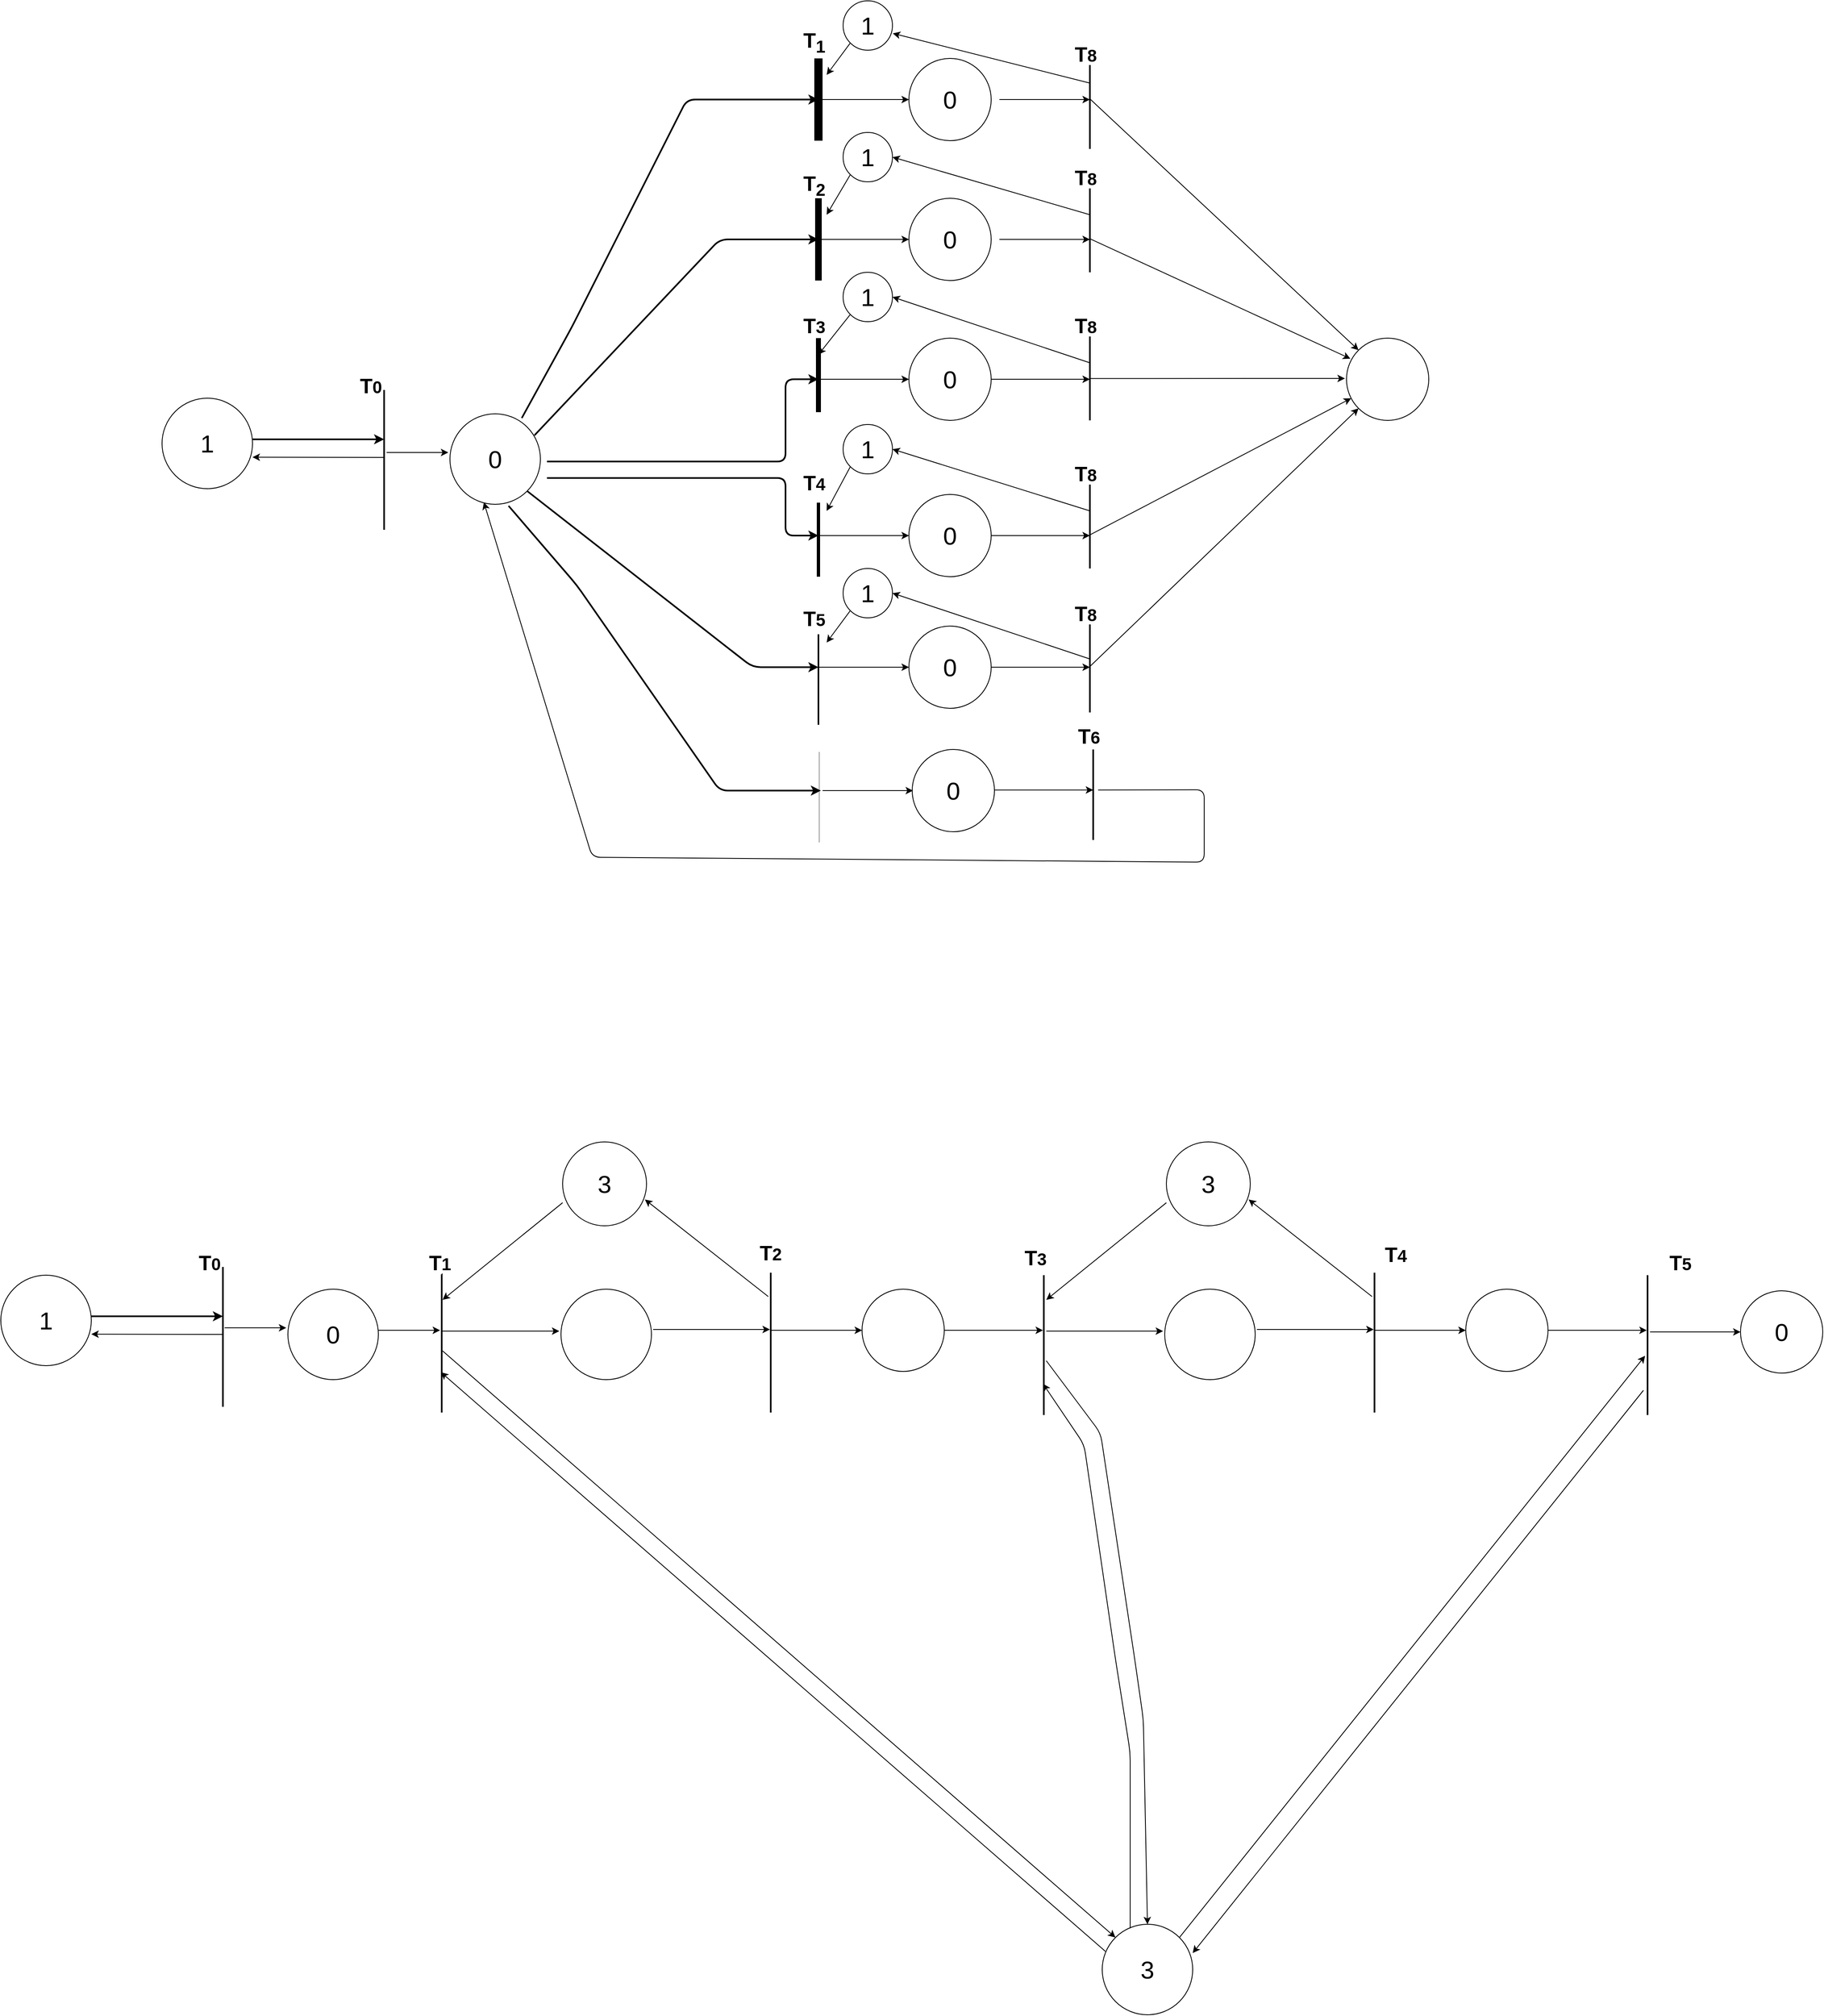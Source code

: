 <mxfile version="13.8.0" type="device"><diagram id="eCnxkZJi9JTnGcjmrFjl" name="Page-1"><mxGraphModel dx="3955" dy="2410" grid="0" gridSize="10" guides="1" tooltips="1" connect="1" arrows="1" fold="1" page="0" pageScale="1" pageWidth="827" pageHeight="1169" math="0" shadow="0"><root><mxCell id="0"/><mxCell id="1" parent="0"/><mxCell id="l6VQVS657_yn99yoo4JP-3" value="&lt;font style=&quot;font-size: 30px&quot;&gt;0&lt;/font&gt;" style="ellipse;whiteSpace=wrap;html=1;" vertex="1" parent="1"><mxGeometry x="152" y="182" width="110" height="110" as="geometry"/></mxCell><mxCell id="l6VQVS657_yn99yoo4JP-4" value="" style="endArrow=classic;html=1;strokeWidth=2;exitX=0.794;exitY=0.047;exitDx=0;exitDy=0;exitPerimeter=0;" edge="1" parent="1" source="l6VQVS657_yn99yoo4JP-3"><mxGeometry width="50" height="50" relative="1" as="geometry"><mxPoint x="270" y="180" as="sourcePoint"/><mxPoint x="600" y="-200" as="targetPoint"/><Array as="points"><mxPoint x="300" y="77"/><mxPoint x="440" y="-200"/></Array></mxGeometry></mxCell><mxCell id="l6VQVS657_yn99yoo4JP-5" value="" style="endArrow=none;html=1;strokeWidth=10;" edge="1" parent="1"><mxGeometry width="50" height="50" relative="1" as="geometry"><mxPoint x="600" y="-150" as="sourcePoint"/><mxPoint x="600" y="-250" as="targetPoint"/></mxGeometry></mxCell><mxCell id="l6VQVS657_yn99yoo4JP-6" value="" style="endArrow=none;html=1;strokeWidth=8;" edge="1" parent="1"><mxGeometry width="50" height="50" relative="1" as="geometry"><mxPoint x="600" y="20" as="sourcePoint"/><mxPoint x="600" y="-80" as="targetPoint"/></mxGeometry></mxCell><mxCell id="l6VQVS657_yn99yoo4JP-8" value="" style="endArrow=classic;html=1;strokeWidth=2;exitX=0.934;exitY=0.238;exitDx=0;exitDy=0;exitPerimeter=0;" edge="1" parent="1" source="l6VQVS657_yn99yoo4JP-3"><mxGeometry width="50" height="50" relative="1" as="geometry"><mxPoint x="270" y="210" as="sourcePoint"/><mxPoint x="600" y="-30" as="targetPoint"/><Array as="points"><mxPoint x="480" y="-30"/></Array></mxGeometry></mxCell><mxCell id="l6VQVS657_yn99yoo4JP-9" value="" style="endArrow=classic;html=1;strokeWidth=2;" edge="1" parent="1"><mxGeometry width="50" height="50" relative="1" as="geometry"><mxPoint x="270" y="240" as="sourcePoint"/><mxPoint x="600" y="140" as="targetPoint"/><Array as="points"><mxPoint x="440" y="240"/><mxPoint x="560" y="240"/><mxPoint x="560" y="140"/></Array></mxGeometry></mxCell><mxCell id="l6VQVS657_yn99yoo4JP-11" value="" style="endArrow=none;html=1;strokeWidth=6;" edge="1" parent="1"><mxGeometry width="50" height="50" relative="1" as="geometry"><mxPoint x="600" y="180" as="sourcePoint"/><mxPoint x="600" y="90" as="targetPoint"/></mxGeometry></mxCell><mxCell id="l6VQVS657_yn99yoo4JP-12" value="" style="endArrow=classic;html=1;strokeWidth=2;" edge="1" parent="1"><mxGeometry width="50" height="50" relative="1" as="geometry"><mxPoint x="270" y="260" as="sourcePoint"/><mxPoint x="600" y="330" as="targetPoint"/><Array as="points"><mxPoint x="440" y="260"/><mxPoint x="560" y="260"/><mxPoint x="560" y="330"/></Array></mxGeometry></mxCell><mxCell id="l6VQVS657_yn99yoo4JP-13" value="" style="endArrow=none;html=1;strokeWidth=4;" edge="1" parent="1"><mxGeometry width="50" height="50" relative="1" as="geometry"><mxPoint x="600" y="380" as="sourcePoint"/><mxPoint x="600" y="290" as="targetPoint"/></mxGeometry></mxCell><mxCell id="l6VQVS657_yn99yoo4JP-14" value="" style="endArrow=none;html=1;strokeWidth=2;" edge="1" parent="1"><mxGeometry width="50" height="50" relative="1" as="geometry"><mxPoint x="600" y="560" as="sourcePoint"/><mxPoint x="600" y="450" as="targetPoint"/></mxGeometry></mxCell><mxCell id="l6VQVS657_yn99yoo4JP-15" value="" style="endArrow=classic;html=1;strokeWidth=2;exitX=1;exitY=1;exitDx=0;exitDy=0;" edge="1" parent="1" source="l6VQVS657_yn99yoo4JP-3"><mxGeometry width="50" height="50" relative="1" as="geometry"><mxPoint x="270" y="280" as="sourcePoint"/><mxPoint x="600" y="490" as="targetPoint"/><Array as="points"><mxPoint x="520" y="490"/></Array></mxGeometry></mxCell><mxCell id="l6VQVS657_yn99yoo4JP-17" value="" style="endArrow=classic;html=1;strokeWidth=2;exitX=0.648;exitY=1.017;exitDx=0;exitDy=0;exitPerimeter=0;" edge="1" parent="1" source="l6VQVS657_yn99yoo4JP-3"><mxGeometry width="50" height="50" relative="1" as="geometry"><mxPoint x="270" y="310" as="sourcePoint"/><mxPoint x="603" y="640" as="targetPoint"/><Array as="points"><mxPoint x="306" y="390"/><mxPoint x="480" y="640"/></Array></mxGeometry></mxCell><mxCell id="l6VQVS657_yn99yoo4JP-18" value="" style="endArrow=none;html=1;strokeWidth=1;opacity=40;" edge="1" parent="1"><mxGeometry width="50" height="50" relative="1" as="geometry"><mxPoint x="601" y="703" as="sourcePoint"/><mxPoint x="601" y="593" as="targetPoint"/></mxGeometry></mxCell><mxCell id="l6VQVS657_yn99yoo4JP-19" value="" style="endArrow=classic;html=1;strokeWidth=1;" edge="1" parent="1"><mxGeometry width="50" height="50" relative="1" as="geometry"><mxPoint x="600" y="-200" as="sourcePoint"/><mxPoint x="710" y="-200" as="targetPoint"/></mxGeometry></mxCell><mxCell id="l6VQVS657_yn99yoo4JP-20" value="&lt;font style=&quot;font-size: 30px&quot;&gt;0&lt;/font&gt;" style="ellipse;whiteSpace=wrap;html=1;" vertex="1" parent="1"><mxGeometry x="710" y="-250" width="100" height="100" as="geometry"/></mxCell><mxCell id="l6VQVS657_yn99yoo4JP-21" value="" style="endArrow=classic;html=1;strokeWidth=1;" edge="1" parent="1"><mxGeometry width="50" height="50" relative="1" as="geometry"><mxPoint x="820" y="-200" as="sourcePoint"/><mxPoint x="930" y="-200" as="targetPoint"/></mxGeometry></mxCell><mxCell id="l6VQVS657_yn99yoo4JP-22" value="" style="endArrow=none;html=1;strokeWidth=2;" edge="1" parent="1"><mxGeometry width="50" height="50" relative="1" as="geometry"><mxPoint x="930" y="-140" as="sourcePoint"/><mxPoint x="930" y="-250" as="targetPoint"/></mxGeometry></mxCell><mxCell id="l6VQVS657_yn99yoo4JP-24" value="" style="endArrow=classic;html=1;strokeWidth=1;entryX=1.007;entryY=0.66;entryDx=0;entryDy=0;entryPerimeter=0;" edge="1" parent="1" target="l6VQVS657_yn99yoo4JP-25"><mxGeometry width="50" height="50" relative="1" as="geometry"><mxPoint x="930" y="-220" as="sourcePoint"/><mxPoint x="1120" y="-50" as="targetPoint"/></mxGeometry></mxCell><mxCell id="l6VQVS657_yn99yoo4JP-25" value="&lt;font style=&quot;font-size: 30px&quot;&gt;1&lt;/font&gt;" style="ellipse;whiteSpace=wrap;html=1;" vertex="1" parent="1"><mxGeometry x="630" y="-320" width="60" height="60" as="geometry"/></mxCell><mxCell id="l6VQVS657_yn99yoo4JP-27" value="" style="endArrow=classic;html=1;strokeWidth=1;exitX=0;exitY=1;exitDx=0;exitDy=0;" edge="1" parent="1" source="l6VQVS657_yn99yoo4JP-25"><mxGeometry width="50" height="50" relative="1" as="geometry"><mxPoint x="666.11" y="-223.89" as="sourcePoint"/><mxPoint x="610" y="-230" as="targetPoint"/></mxGeometry></mxCell><mxCell id="l6VQVS657_yn99yoo4JP-28" value="" style="endArrow=classic;html=1;strokeWidth=1;" edge="1" parent="1"><mxGeometry width="50" height="50" relative="1" as="geometry"><mxPoint x="600" y="-30" as="sourcePoint"/><mxPoint x="710" y="-30" as="targetPoint"/></mxGeometry></mxCell><mxCell id="l6VQVS657_yn99yoo4JP-29" value="&lt;font style=&quot;font-size: 30px&quot;&gt;0&lt;/font&gt;" style="ellipse;whiteSpace=wrap;html=1;" vertex="1" parent="1"><mxGeometry x="710" y="-80" width="100" height="100" as="geometry"/></mxCell><mxCell id="l6VQVS657_yn99yoo4JP-30" value="" style="endArrow=classic;html=1;strokeWidth=1;" edge="1" parent="1"><mxGeometry width="50" height="50" relative="1" as="geometry"><mxPoint x="820" y="-30" as="sourcePoint"/><mxPoint x="930" y="-30" as="targetPoint"/></mxGeometry></mxCell><mxCell id="l6VQVS657_yn99yoo4JP-31" value="" style="endArrow=classic;html=1;strokeWidth=1;entryX=1;entryY=0.5;entryDx=0;entryDy=0;" edge="1" parent="1" target="l6VQVS657_yn99yoo4JP-32"><mxGeometry width="50" height="50" relative="1" as="geometry"><mxPoint x="930" y="-60" as="sourcePoint"/><mxPoint x="1120" y="120" as="targetPoint"/></mxGeometry></mxCell><mxCell id="l6VQVS657_yn99yoo4JP-32" value="&lt;font style=&quot;font-size: 30px&quot;&gt;1&lt;/font&gt;" style="ellipse;whiteSpace=wrap;html=1;" vertex="1" parent="1"><mxGeometry x="630" y="-160" width="60" height="60" as="geometry"/></mxCell><mxCell id="l6VQVS657_yn99yoo4JP-33" value="" style="endArrow=classic;html=1;strokeWidth=1;exitX=0;exitY=1;exitDx=0;exitDy=0;" edge="1" parent="1" source="l6VQVS657_yn99yoo4JP-32"><mxGeometry width="50" height="50" relative="1" as="geometry"><mxPoint x="666.11" y="-53.89" as="sourcePoint"/><mxPoint x="610" y="-60" as="targetPoint"/></mxGeometry></mxCell><mxCell id="l6VQVS657_yn99yoo4JP-34" value="" style="endArrow=classic;html=1;strokeWidth=1;" edge="1" parent="1"><mxGeometry width="50" height="50" relative="1" as="geometry"><mxPoint x="600" y="140" as="sourcePoint"/><mxPoint x="710" y="140" as="targetPoint"/></mxGeometry></mxCell><mxCell id="l6VQVS657_yn99yoo4JP-35" value="&lt;font style=&quot;font-size: 30px&quot;&gt;0&lt;/font&gt;" style="ellipse;whiteSpace=wrap;html=1;" vertex="1" parent="1"><mxGeometry x="710" y="90" width="100" height="100" as="geometry"/></mxCell><mxCell id="l6VQVS657_yn99yoo4JP-36" value="" style="endArrow=classic;html=1;strokeWidth=1;" edge="1" parent="1"><mxGeometry width="50" height="50" relative="1" as="geometry"><mxPoint x="810" y="140" as="sourcePoint"/><mxPoint x="930" y="140" as="targetPoint"/></mxGeometry></mxCell><mxCell id="l6VQVS657_yn99yoo4JP-37" value="" style="endArrow=classic;html=1;strokeWidth=1;entryX=1;entryY=0.5;entryDx=0;entryDy=0;" edge="1" parent="1" target="l6VQVS657_yn99yoo4JP-38"><mxGeometry width="50" height="50" relative="1" as="geometry"><mxPoint x="930" y="120" as="sourcePoint"/><mxPoint x="1120" y="290" as="targetPoint"/></mxGeometry></mxCell><mxCell id="l6VQVS657_yn99yoo4JP-38" value="&lt;font style=&quot;font-size: 30px&quot;&gt;1&lt;/font&gt;" style="ellipse;whiteSpace=wrap;html=1;" vertex="1" parent="1"><mxGeometry x="630" y="10" width="60" height="60" as="geometry"/></mxCell><mxCell id="l6VQVS657_yn99yoo4JP-39" value="" style="endArrow=classic;html=1;strokeWidth=1;exitX=0;exitY=1;exitDx=0;exitDy=0;" edge="1" parent="1" source="l6VQVS657_yn99yoo4JP-38"><mxGeometry width="50" height="50" relative="1" as="geometry"><mxPoint x="666.11" y="116.11" as="sourcePoint"/><mxPoint x="600" y="110" as="targetPoint"/></mxGeometry></mxCell><mxCell id="l6VQVS657_yn99yoo4JP-40" value="" style="endArrow=classic;html=1;strokeWidth=1;" edge="1" parent="1"><mxGeometry width="50" height="50" relative="1" as="geometry"><mxPoint x="600" y="330" as="sourcePoint"/><mxPoint x="710" y="330" as="targetPoint"/></mxGeometry></mxCell><mxCell id="l6VQVS657_yn99yoo4JP-41" value="&lt;font style=&quot;font-size: 30px&quot;&gt;0&lt;/font&gt;" style="ellipse;whiteSpace=wrap;html=1;" vertex="1" parent="1"><mxGeometry x="710" y="280" width="100" height="100" as="geometry"/></mxCell><mxCell id="l6VQVS657_yn99yoo4JP-42" value="" style="endArrow=classic;html=1;strokeWidth=1;exitX=1;exitY=0.5;exitDx=0;exitDy=0;" edge="1" parent="1" source="l6VQVS657_yn99yoo4JP-41"><mxGeometry width="50" height="50" relative="1" as="geometry"><mxPoint x="820" y="330" as="sourcePoint"/><mxPoint x="930" y="330" as="targetPoint"/></mxGeometry></mxCell><mxCell id="l6VQVS657_yn99yoo4JP-43" value="" style="endArrow=classic;html=1;strokeWidth=1;entryX=1;entryY=0.5;entryDx=0;entryDy=0;" edge="1" parent="1" target="l6VQVS657_yn99yoo4JP-44"><mxGeometry width="50" height="50" relative="1" as="geometry"><mxPoint x="930" y="300" as="sourcePoint"/><mxPoint x="1120" y="480" as="targetPoint"/></mxGeometry></mxCell><mxCell id="l6VQVS657_yn99yoo4JP-44" value="&lt;font style=&quot;font-size: 30px&quot;&gt;1&lt;/font&gt;" style="ellipse;whiteSpace=wrap;html=1;" vertex="1" parent="1"><mxGeometry x="630" y="195" width="60" height="60" as="geometry"/></mxCell><mxCell id="l6VQVS657_yn99yoo4JP-45" value="" style="endArrow=classic;html=1;strokeWidth=1;exitX=0;exitY=1;exitDx=0;exitDy=0;" edge="1" parent="1" source="l6VQVS657_yn99yoo4JP-44"><mxGeometry width="50" height="50" relative="1" as="geometry"><mxPoint x="666.11" y="306.11" as="sourcePoint"/><mxPoint x="610" y="300" as="targetPoint"/></mxGeometry></mxCell><mxCell id="l6VQVS657_yn99yoo4JP-46" value="" style="endArrow=classic;html=1;strokeWidth=1;" edge="1" parent="1"><mxGeometry width="50" height="50" relative="1" as="geometry"><mxPoint x="600" y="490" as="sourcePoint"/><mxPoint x="710" y="490" as="targetPoint"/></mxGeometry></mxCell><mxCell id="l6VQVS657_yn99yoo4JP-47" value="&lt;font style=&quot;font-size: 30px&quot;&gt;0&lt;/font&gt;" style="ellipse;whiteSpace=wrap;html=1;" vertex="1" parent="1"><mxGeometry x="710" y="440" width="100" height="100" as="geometry"/></mxCell><mxCell id="l6VQVS657_yn99yoo4JP-48" value="" style="endArrow=classic;html=1;strokeWidth=1;exitX=1;exitY=0.5;exitDx=0;exitDy=0;" edge="1" parent="1" source="l6VQVS657_yn99yoo4JP-47"><mxGeometry width="50" height="50" relative="1" as="geometry"><mxPoint x="820" y="490" as="sourcePoint"/><mxPoint x="930" y="490" as="targetPoint"/></mxGeometry></mxCell><mxCell id="l6VQVS657_yn99yoo4JP-49" value="" style="endArrow=classic;html=1;strokeWidth=1;entryX=1;entryY=0.5;entryDx=0;entryDy=0;" edge="1" parent="1" target="l6VQVS657_yn99yoo4JP-50"><mxGeometry width="50" height="50" relative="1" as="geometry"><mxPoint x="930" y="480" as="sourcePoint"/><mxPoint x="1120" y="640" as="targetPoint"/></mxGeometry></mxCell><mxCell id="l6VQVS657_yn99yoo4JP-50" value="&lt;font style=&quot;font-size: 30px&quot;&gt;1&lt;/font&gt;" style="ellipse;whiteSpace=wrap;html=1;" vertex="1" parent="1"><mxGeometry x="630" y="370" width="60" height="60" as="geometry"/></mxCell><mxCell id="l6VQVS657_yn99yoo4JP-51" value="" style="endArrow=classic;html=1;strokeWidth=1;exitX=0;exitY=1;exitDx=0;exitDy=0;" edge="1" parent="1" source="l6VQVS657_yn99yoo4JP-50"><mxGeometry width="50" height="50" relative="1" as="geometry"><mxPoint x="666.11" y="466.11" as="sourcePoint"/><mxPoint x="610" y="460" as="targetPoint"/></mxGeometry></mxCell><mxCell id="l6VQVS657_yn99yoo4JP-58" value="" style="endArrow=none;html=1;strokeWidth=2;" edge="1" parent="1"><mxGeometry width="50" height="50" relative="1" as="geometry"><mxPoint x="930" y="10" as="sourcePoint"/><mxPoint x="930" y="-100" as="targetPoint"/></mxGeometry></mxCell><mxCell id="l6VQVS657_yn99yoo4JP-59" value="" style="endArrow=none;html=1;strokeWidth=2;" edge="1" parent="1"><mxGeometry width="50" height="50" relative="1" as="geometry"><mxPoint x="930" y="190" as="sourcePoint"/><mxPoint x="930" y="80" as="targetPoint"/></mxGeometry></mxCell><mxCell id="l6VQVS657_yn99yoo4JP-60" value="" style="endArrow=none;html=1;strokeWidth=2;" edge="1" parent="1"><mxGeometry width="50" height="50" relative="1" as="geometry"><mxPoint x="930" y="370" as="sourcePoint"/><mxPoint x="930" y="260" as="targetPoint"/></mxGeometry></mxCell><mxCell id="l6VQVS657_yn99yoo4JP-61" value="" style="endArrow=none;html=1;strokeWidth=2;" edge="1" parent="1"><mxGeometry width="50" height="50" relative="1" as="geometry"><mxPoint x="930" y="545" as="sourcePoint"/><mxPoint x="930" y="435" as="targetPoint"/></mxGeometry></mxCell><mxCell id="l6VQVS657_yn99yoo4JP-64" value="" style="endArrow=classic;html=1;strokeWidth=1;entryX=0;entryY=0;entryDx=0;entryDy=0;" edge="1" parent="1" target="l6VQVS657_yn99yoo4JP-98"><mxGeometry width="50" height="50" relative="1" as="geometry"><mxPoint x="930" y="-200.83" as="sourcePoint"/><mxPoint x="1268" y="27" as="targetPoint"/></mxGeometry></mxCell><mxCell id="l6VQVS657_yn99yoo4JP-65" value="" style="endArrow=classic;html=1;strokeWidth=1;entryX=0.047;entryY=0.25;entryDx=0;entryDy=0;entryPerimeter=0;" edge="1" parent="1" target="l6VQVS657_yn99yoo4JP-98"><mxGeometry width="50" height="50" relative="1" as="geometry"><mxPoint x="930" y="-30.83" as="sourcePoint"/><mxPoint x="1240" y="87" as="targetPoint"/></mxGeometry></mxCell><mxCell id="l6VQVS657_yn99yoo4JP-66" value="" style="endArrow=classic;html=1;strokeWidth=1;" edge="1" parent="1"><mxGeometry width="50" height="50" relative="1" as="geometry"><mxPoint x="930" y="139.17" as="sourcePoint"/><mxPoint x="1240" y="139" as="targetPoint"/></mxGeometry></mxCell><mxCell id="l6VQVS657_yn99yoo4JP-67" value="" style="endArrow=classic;html=1;strokeWidth=1;" edge="1" parent="1" target="l6VQVS657_yn99yoo4JP-98"><mxGeometry width="50" height="50" relative="1" as="geometry"><mxPoint x="930" y="329.17" as="sourcePoint"/><mxPoint x="1248" y="212" as="targetPoint"/></mxGeometry></mxCell><mxCell id="l6VQVS657_yn99yoo4JP-68" value="" style="endArrow=classic;html=1;strokeWidth=1;entryX=0;entryY=1;entryDx=0;entryDy=0;" edge="1" parent="1" target="l6VQVS657_yn99yoo4JP-98"><mxGeometry width="50" height="50" relative="1" as="geometry"><mxPoint x="930" y="489.17" as="sourcePoint"/><mxPoint x="1280" y="230" as="targetPoint"/></mxGeometry></mxCell><mxCell id="l6VQVS657_yn99yoo4JP-70" value="&lt;br&gt;&lt;br&gt;&lt;b style=&quot;color: rgb(0 , 0 , 0) ; font-family: &amp;#34;helvetica&amp;#34; ; font-size: 25px ; font-style: normal ; letter-spacing: normal ; text-align: center ; text-indent: 0px ; text-transform: none ; word-spacing: 0px ; background-color: rgb(255 , 255 , 255)&quot;&gt;T&lt;/b&gt;&lt;b style=&quot;color: rgb(0 , 0 , 0) ; font-family: &amp;#34;helvetica&amp;#34; ; font-style: normal ; letter-spacing: normal ; text-align: center ; text-indent: 0px ; text-transform: none ; word-spacing: 0px ; background-color: rgb(255 , 255 , 255) ; font-size: 20.833px&quot;&gt;8&lt;/b&gt;" style="text;html=1;strokeColor=none;fillColor=none;align=center;verticalAlign=middle;whiteSpace=wrap;rounded=0;" vertex="1" parent="1"><mxGeometry x="890" y="-280" width="70" height="20" as="geometry"/></mxCell><mxCell id="l6VQVS657_yn99yoo4JP-71" value="&lt;font style=&quot;font-size: 25px&quot;&gt;&lt;b&gt;T&lt;sub&gt;1&lt;/sub&gt;&lt;/b&gt;&lt;/font&gt;" style="text;html=1;strokeColor=none;fillColor=none;align=center;verticalAlign=middle;whiteSpace=wrap;rounded=0;" vertex="1" parent="1"><mxGeometry x="560" y="-280" width="70" height="20" as="geometry"/></mxCell><mxCell id="l6VQVS657_yn99yoo4JP-72" value="&#10;&#10;&lt;br style=&quot;color: rgb(0, 0, 0); font-family: helvetica; font-size: 12px; font-style: normal; font-weight: 400; letter-spacing: normal; text-align: center; text-indent: 0px; text-transform: none; word-spacing: 0px; background-color: rgb(255, 255, 255);&quot;&gt;&lt;br style=&quot;color: rgb(0, 0, 0); font-family: helvetica; font-size: 12px; font-style: normal; font-weight: 400; letter-spacing: normal; text-align: center; text-indent: 0px; text-transform: none; word-spacing: 0px; background-color: rgb(255, 255, 255);&quot;&gt;&lt;b style=&quot;color: rgb(0, 0, 0); font-style: normal; letter-spacing: normal; text-align: center; text-indent: 0px; text-transform: none; word-spacing: 0px; font-family: helvetica; font-size: 25px; background-color: rgb(255, 255, 255);&quot;&gt;T&lt;/b&gt;&lt;b style=&quot;color: rgb(0, 0, 0); font-style: normal; letter-spacing: normal; text-align: center; text-indent: 0px; text-transform: none; word-spacing: 0px; font-family: helvetica; background-color: rgb(255, 255, 255); font-size: 20.833px;&quot;&gt;8&lt;/b&gt;&#10;&#10;" style="text;html=1;strokeColor=none;fillColor=none;align=center;verticalAlign=middle;whiteSpace=wrap;rounded=0;" vertex="1" parent="1"><mxGeometry x="890" y="-130" width="70" height="20" as="geometry"/></mxCell><mxCell id="l6VQVS657_yn99yoo4JP-73" value="&lt;br&gt;&lt;br&gt;&lt;b style=&quot;color: rgb(0 , 0 , 0) ; font-family: &amp;#34;helvetica&amp;#34; ; font-size: 25px ; font-style: normal ; letter-spacing: normal ; text-align: center ; text-indent: 0px ; text-transform: none ; word-spacing: 0px ; background-color: rgb(255 , 255 , 255)&quot;&gt;T&lt;sub&gt;2&lt;/sub&gt;&lt;/b&gt;&lt;br&gt;" style="text;html=1;strokeColor=none;fillColor=none;align=center;verticalAlign=middle;whiteSpace=wrap;rounded=0;" vertex="1" parent="1"><mxGeometry x="560" y="-120" width="70" height="20" as="geometry"/></mxCell><mxCell id="l6VQVS657_yn99yoo4JP-74" value="&lt;br&gt;&lt;br&gt;&lt;b style=&quot;color: rgb(0 , 0 , 0) ; font-family: &amp;#34;helvetica&amp;#34; ; font-size: 25px ; font-style: normal ; letter-spacing: normal ; text-align: center ; text-indent: 0px ; text-transform: none ; word-spacing: 0px ; background-color: rgb(255 , 255 , 255)&quot;&gt;T&lt;/b&gt;&lt;b style=&quot;color: rgb(0 , 0 , 0) ; font-family: &amp;#34;helvetica&amp;#34; ; font-style: normal ; letter-spacing: normal ; text-align: center ; text-indent: 0px ; text-transform: none ; word-spacing: 0px ; background-color: rgb(255 , 255 , 255) ; font-size: 20.833px&quot;&gt;3&lt;/b&gt;&lt;br&gt;" style="text;html=1;strokeColor=none;fillColor=none;align=center;verticalAlign=middle;whiteSpace=wrap;rounded=0;" vertex="1" parent="1"><mxGeometry x="560" y="50" width="70" height="20" as="geometry"/></mxCell><mxCell id="l6VQVS657_yn99yoo4JP-75" value="&#10;&#10;&lt;br style=&quot;color: rgb(0, 0, 0); font-family: helvetica; font-size: 12px; font-style: normal; font-weight: 400; letter-spacing: normal; text-align: center; text-indent: 0px; text-transform: none; word-spacing: 0px; background-color: rgb(255, 255, 255);&quot;&gt;&lt;br style=&quot;color: rgb(0, 0, 0); font-family: helvetica; font-size: 12px; font-style: normal; font-weight: 400; letter-spacing: normal; text-align: center; text-indent: 0px; text-transform: none; word-spacing: 0px; background-color: rgb(255, 255, 255);&quot;&gt;&lt;b style=&quot;color: rgb(0, 0, 0); font-style: normal; letter-spacing: normal; text-align: center; text-indent: 0px; text-transform: none; word-spacing: 0px; font-family: helvetica; font-size: 25px; background-color: rgb(255, 255, 255);&quot;&gt;T&lt;/b&gt;&lt;b style=&quot;color: rgb(0, 0, 0); font-style: normal; letter-spacing: normal; text-align: center; text-indent: 0px; text-transform: none; word-spacing: 0px; font-family: helvetica; background-color: rgb(255, 255, 255); font-size: 20.833px;&quot;&gt;8&lt;/b&gt;&#10;&#10;" style="text;html=1;strokeColor=none;fillColor=none;align=center;verticalAlign=middle;whiteSpace=wrap;rounded=0;" vertex="1" parent="1"><mxGeometry x="890" y="50" width="70" height="20" as="geometry"/></mxCell><mxCell id="l6VQVS657_yn99yoo4JP-76" value="&lt;b style=&quot;font-size: 25px&quot;&gt;T&lt;/b&gt;&lt;b style=&quot;font-size: 20.833px&quot;&gt;4&lt;/b&gt;" style="text;html=1;strokeColor=none;fillColor=none;align=center;verticalAlign=middle;whiteSpace=wrap;rounded=0;" vertex="1" parent="1"><mxGeometry x="560" y="255" width="70" height="20" as="geometry"/></mxCell><mxCell id="l6VQVS657_yn99yoo4JP-77" value="&#10;&#10;&lt;br style=&quot;color: rgb(0, 0, 0); font-family: helvetica; font-size: 12px; font-style: normal; font-weight: 400; letter-spacing: normal; text-align: center; text-indent: 0px; text-transform: none; word-spacing: 0px; background-color: rgb(255, 255, 255);&quot;&gt;&lt;br style=&quot;color: rgb(0, 0, 0); font-family: helvetica; font-size: 12px; font-style: normal; font-weight: 400; letter-spacing: normal; text-align: center; text-indent: 0px; text-transform: none; word-spacing: 0px; background-color: rgb(255, 255, 255);&quot;&gt;&lt;b style=&quot;color: rgb(0, 0, 0); font-style: normal; letter-spacing: normal; text-align: center; text-indent: 0px; text-transform: none; word-spacing: 0px; font-family: helvetica; font-size: 25px; background-color: rgb(255, 255, 255);&quot;&gt;T&lt;/b&gt;&lt;b style=&quot;color: rgb(0, 0, 0); font-style: normal; letter-spacing: normal; text-align: center; text-indent: 0px; text-transform: none; word-spacing: 0px; font-family: helvetica; background-color: rgb(255, 255, 255); font-size: 20.833px;&quot;&gt;8&lt;/b&gt;&#10;&#10;" style="text;html=1;strokeColor=none;fillColor=none;align=center;verticalAlign=middle;whiteSpace=wrap;rounded=0;" vertex="1" parent="1"><mxGeometry x="890" y="230" width="70" height="20" as="geometry"/></mxCell><mxCell id="l6VQVS657_yn99yoo4JP-78" value="&lt;b style=&quot;font-size: 25px&quot;&gt;T&lt;/b&gt;&lt;b style=&quot;font-size: 20.833px&quot;&gt;5&lt;/b&gt;" style="text;html=1;strokeColor=none;fillColor=none;align=center;verticalAlign=middle;whiteSpace=wrap;rounded=0;" vertex="1" parent="1"><mxGeometry x="560" y="420" width="70" height="20" as="geometry"/></mxCell><mxCell id="l6VQVS657_yn99yoo4JP-79" value="&#10;&#10;&lt;br style=&quot;color: rgb(0, 0, 0); font-family: helvetica; font-size: 12px; font-style: normal; font-weight: 400; letter-spacing: normal; text-align: center; text-indent: 0px; text-transform: none; word-spacing: 0px; background-color: rgb(255, 255, 255);&quot;&gt;&lt;br style=&quot;color: rgb(0, 0, 0); font-family: helvetica; font-size: 12px; font-style: normal; font-weight: 400; letter-spacing: normal; text-align: center; text-indent: 0px; text-transform: none; word-spacing: 0px; background-color: rgb(255, 255, 255);&quot;&gt;&lt;b style=&quot;color: rgb(0, 0, 0); font-style: normal; letter-spacing: normal; text-align: center; text-indent: 0px; text-transform: none; word-spacing: 0px; font-family: helvetica; font-size: 25px; background-color: rgb(255, 255, 255);&quot;&gt;T&lt;/b&gt;&lt;b style=&quot;color: rgb(0, 0, 0); font-style: normal; letter-spacing: normal; text-align: center; text-indent: 0px; text-transform: none; word-spacing: 0px; font-family: helvetica; background-color: rgb(255, 255, 255); font-size: 20.833px;&quot;&gt;8&lt;/b&gt;&#10;&#10;" style="text;html=1;strokeColor=none;fillColor=none;align=center;verticalAlign=middle;whiteSpace=wrap;rounded=0;" vertex="1" parent="1"><mxGeometry x="890" y="400" width="70" height="20" as="geometry"/></mxCell><mxCell id="l6VQVS657_yn99yoo4JP-82" value="&lt;br&gt;&lt;br&gt;&lt;b style=&quot;color: rgb(0 , 0 , 0) ; font-family: &amp;#34;helvetica&amp;#34; ; font-size: 25px ; font-style: normal ; letter-spacing: normal ; text-align: center ; text-indent: 0px ; text-transform: none ; word-spacing: 0px ; background-color: rgb(255 , 255 , 255)&quot;&gt;T&lt;/b&gt;&lt;b style=&quot;color: rgb(0 , 0 , 0) ; font-family: &amp;#34;helvetica&amp;#34; ; font-style: normal ; letter-spacing: normal ; text-align: center ; text-indent: 0px ; text-transform: none ; word-spacing: 0px ; background-color: rgb(255 , 255 , 255) ; font-size: 20.833px&quot;&gt;0&lt;/b&gt;" style="text;html=1;strokeColor=none;fillColor=none;align=center;verticalAlign=middle;whiteSpace=wrap;rounded=0;" vertex="1" parent="1"><mxGeometry x="21" y="123" width="70" height="20" as="geometry"/></mxCell><mxCell id="l6VQVS657_yn99yoo4JP-86" value="" style="endArrow=none;html=1;strokeWidth=2;" edge="1" parent="1"><mxGeometry width="50" height="50" relative="1" as="geometry"><mxPoint x="72" y="323" as="sourcePoint"/><mxPoint x="72" y="153" as="targetPoint"/></mxGeometry></mxCell><mxCell id="l6VQVS657_yn99yoo4JP-87" value="" style="endArrow=classic;html=1;strokeWidth=2;" edge="1" parent="1"><mxGeometry width="50" height="50" relative="1" as="geometry"><mxPoint x="-88" y="213" as="sourcePoint"/><mxPoint x="72" y="213" as="targetPoint"/></mxGeometry></mxCell><mxCell id="l6VQVS657_yn99yoo4JP-88" value="" style="endArrow=classic;html=1;strokeWidth=1;entryX=1;entryY=0.652;entryDx=0;entryDy=0;entryPerimeter=0;" edge="1" target="l6VQVS657_yn99yoo4JP-89" parent="1"><mxGeometry width="50" height="50" relative="1" as="geometry"><mxPoint x="72" y="235" as="sourcePoint"/><mxPoint x="892" y="-157.83" as="targetPoint"/></mxGeometry></mxCell><mxCell id="l6VQVS657_yn99yoo4JP-89" value="&lt;font style=&quot;font-size: 30px&quot;&gt;1&lt;/font&gt;" style="ellipse;whiteSpace=wrap;html=1;" vertex="1" parent="1"><mxGeometry x="-198" y="163" width="110" height="110" as="geometry"/></mxCell><mxCell id="l6VQVS657_yn99yoo4JP-90" value="&lt;font style=&quot;font-size: 30px&quot;&gt;0&lt;/font&gt;" style="ellipse;whiteSpace=wrap;html=1;" vertex="1" parent="1"><mxGeometry x="714" y="590" width="100" height="100" as="geometry"/></mxCell><mxCell id="l6VQVS657_yn99yoo4JP-91" value="" style="endArrow=classic;html=1;strokeWidth=1;" edge="1" parent="1"><mxGeometry width="50" height="50" relative="1" as="geometry"><mxPoint x="605" y="640" as="sourcePoint"/><mxPoint x="715" y="640" as="targetPoint"/></mxGeometry></mxCell><mxCell id="l6VQVS657_yn99yoo4JP-92" value="" style="endArrow=classic;html=1;strokeWidth=1;entryX=0.375;entryY=0.978;entryDx=0;entryDy=0;entryPerimeter=0;" edge="1" parent="1" target="l6VQVS657_yn99yoo4JP-3"><mxGeometry width="50" height="50" relative="1" as="geometry"><mxPoint x="940" y="639.29" as="sourcePoint"/><mxPoint x="1050" y="735" as="targetPoint"/><Array as="points"><mxPoint x="1069" y="639"/><mxPoint x="1069" y="727"/><mxPoint x="325" y="721"/></Array></mxGeometry></mxCell><mxCell id="l6VQVS657_yn99yoo4JP-93" value="" style="endArrow=none;html=1;strokeWidth=2;" edge="1" parent="1"><mxGeometry width="50" height="50" relative="1" as="geometry"><mxPoint x="934" y="700" as="sourcePoint"/><mxPoint x="934" y="590" as="targetPoint"/></mxGeometry></mxCell><mxCell id="l6VQVS657_yn99yoo4JP-94" value="" style="endArrow=classic;html=1;strokeWidth=1;exitX=1;exitY=0.5;exitDx=0;exitDy=0;" edge="1" parent="1"><mxGeometry width="50" height="50" relative="1" as="geometry"><mxPoint x="814.0" y="639.29" as="sourcePoint"/><mxPoint x="934" y="639.29" as="targetPoint"/></mxGeometry></mxCell><mxCell id="l6VQVS657_yn99yoo4JP-95" value="" style="endArrow=classic;html=1;strokeWidth=1;" edge="1" parent="1"><mxGeometry width="50" height="50" relative="1" as="geometry"><mxPoint x="75" y="229" as="sourcePoint"/><mxPoint x="150" y="229" as="targetPoint"/></mxGeometry></mxCell><mxCell id="l6VQVS657_yn99yoo4JP-96" value="&lt;b style=&quot;font-size: 25px&quot;&gt;T&lt;/b&gt;&lt;b style=&quot;font-size: 20.833px&quot;&gt;6&lt;/b&gt;" style="text;html=1;strokeColor=none;fillColor=none;align=center;verticalAlign=middle;whiteSpace=wrap;rounded=0;" vertex="1" parent="1"><mxGeometry x="894" y="563" width="70" height="20" as="geometry"/></mxCell><mxCell id="l6VQVS657_yn99yoo4JP-98" value="" style="ellipse;whiteSpace=wrap;html=1;" vertex="1" parent="1"><mxGeometry x="1242" y="90" width="100" height="100" as="geometry"/></mxCell><mxCell id="l6VQVS657_yn99yoo4JP-99" value="&lt;br&gt;&lt;br&gt;&lt;b style=&quot;color: rgb(0 , 0 , 0) ; font-family: &amp;#34;helvetica&amp;#34; ; font-size: 25px ; font-style: normal ; letter-spacing: normal ; text-align: center ; text-indent: 0px ; text-transform: none ; word-spacing: 0px ; background-color: rgb(255 , 255 , 255)&quot;&gt;T&lt;/b&gt;&lt;b style=&quot;color: rgb(0 , 0 , 0) ; font-family: &amp;#34;helvetica&amp;#34; ; font-style: normal ; letter-spacing: normal ; text-align: center ; text-indent: 0px ; text-transform: none ; word-spacing: 0px ; background-color: rgb(255 , 255 , 255) ; font-size: 20.833px&quot;&gt;0&lt;/b&gt;" style="text;html=1;strokeColor=none;fillColor=none;align=center;verticalAlign=middle;whiteSpace=wrap;rounded=0;" vertex="1" parent="1"><mxGeometry x="-175" y="1189" width="70" height="20" as="geometry"/></mxCell><mxCell id="l6VQVS657_yn99yoo4JP-100" value="" style="endArrow=none;html=1;strokeWidth=2;" edge="1" parent="1"><mxGeometry width="50" height="50" relative="1" as="geometry"><mxPoint x="-124.0" y="1389" as="sourcePoint"/><mxPoint x="-124.0" y="1219" as="targetPoint"/></mxGeometry></mxCell><mxCell id="l6VQVS657_yn99yoo4JP-101" value="" style="endArrow=classic;html=1;strokeWidth=2;" edge="1" parent="1"><mxGeometry width="50" height="50" relative="1" as="geometry"><mxPoint x="-284.0" y="1279" as="sourcePoint"/><mxPoint x="-124.0" y="1279" as="targetPoint"/></mxGeometry></mxCell><mxCell id="l6VQVS657_yn99yoo4JP-102" value="" style="endArrow=classic;html=1;strokeWidth=1;entryX=1;entryY=0.652;entryDx=0;entryDy=0;entryPerimeter=0;" edge="1" parent="1" target="l6VQVS657_yn99yoo4JP-103"><mxGeometry width="50" height="50" relative="1" as="geometry"><mxPoint x="-124.0" y="1301" as="sourcePoint"/><mxPoint x="696" y="908.17" as="targetPoint"/></mxGeometry></mxCell><mxCell id="l6VQVS657_yn99yoo4JP-103" value="&lt;font style=&quot;font-size: 30px&quot;&gt;1&lt;/font&gt;" style="ellipse;whiteSpace=wrap;html=1;" vertex="1" parent="1"><mxGeometry x="-394" y="1229" width="110" height="110" as="geometry"/></mxCell><mxCell id="l6VQVS657_yn99yoo4JP-104" value="&lt;font style=&quot;font-size: 30px&quot;&gt;0&lt;/font&gt;" style="ellipse;whiteSpace=wrap;html=1;" vertex="1" parent="1"><mxGeometry x="-45" y="1246" width="110" height="110" as="geometry"/></mxCell><mxCell id="l6VQVS657_yn99yoo4JP-105" value="" style="endArrow=classic;html=1;strokeWidth=1;" edge="1" parent="1"><mxGeometry width="50" height="50" relative="1" as="geometry"><mxPoint x="-122" y="1293" as="sourcePoint"/><mxPoint x="-47" y="1293" as="targetPoint"/></mxGeometry></mxCell><mxCell id="l6VQVS657_yn99yoo4JP-106" value="" style="endArrow=classic;html=1;strokeWidth=1;" edge="1" parent="1"><mxGeometry width="50" height="50" relative="1" as="geometry"><mxPoint x="65" y="1296" as="sourcePoint"/><mxPoint x="140" y="1296" as="targetPoint"/></mxGeometry></mxCell><mxCell id="l6VQVS657_yn99yoo4JP-107" value="" style="endArrow=none;html=1;strokeWidth=2;" edge="1" parent="1"><mxGeometry width="50" height="50" relative="1" as="geometry"><mxPoint x="142.0" y="1396.0" as="sourcePoint"/><mxPoint x="142.0" y="1226.0" as="targetPoint"/></mxGeometry></mxCell><mxCell id="l6VQVS657_yn99yoo4JP-108" value="&lt;br&gt;&lt;br&gt;&lt;b style=&quot;color: rgb(0 , 0 , 0) ; font-family: &amp;#34;helvetica&amp;#34; ; font-size: 25px ; font-style: normal ; letter-spacing: normal ; text-align: center ; text-indent: 0px ; text-transform: none ; word-spacing: 0px ; background-color: rgb(255 , 255 , 255)&quot;&gt;T&lt;/b&gt;&lt;b style=&quot;color: rgb(0 , 0 , 0) ; font-family: &amp;#34;helvetica&amp;#34; ; font-style: normal ; letter-spacing: normal ; text-align: center ; text-indent: 0px ; text-transform: none ; word-spacing: 0px ; background-color: rgb(255 , 255 , 255) ; font-size: 20.833px&quot;&gt;1&lt;/b&gt;" style="text;html=1;strokeColor=none;fillColor=none;align=center;verticalAlign=middle;whiteSpace=wrap;rounded=0;" vertex="1" parent="1"><mxGeometry x="105" y="1189" width="70" height="20" as="geometry"/></mxCell><mxCell id="l6VQVS657_yn99yoo4JP-111" value="&lt;font style=&quot;font-size: 30px&quot;&gt;3&lt;/font&gt;" style="ellipse;whiteSpace=wrap;html=1;" vertex="1" parent="1"><mxGeometry x="945" y="2018" width="110" height="110" as="geometry"/></mxCell><mxCell id="l6VQVS657_yn99yoo4JP-113" value="" style="endArrow=classic;html=1;strokeWidth=1;exitX=0.036;exitY=0.3;exitDx=0;exitDy=0;exitPerimeter=0;" edge="1" parent="1" source="l6VQVS657_yn99yoo4JP-111"><mxGeometry width="50" height="50" relative="1" as="geometry"><mxPoint x="525" y="1695" as="sourcePoint"/><mxPoint x="141" y="1347" as="targetPoint"/></mxGeometry></mxCell><mxCell id="l6VQVS657_yn99yoo4JP-114" value="" style="endArrow=classic;html=1;strokeWidth=1;" edge="1" parent="1"><mxGeometry width="50" height="50" relative="1" as="geometry"><mxPoint x="143" y="1297" as="sourcePoint"/><mxPoint x="285" y="1297" as="targetPoint"/></mxGeometry></mxCell><mxCell id="l6VQVS657_yn99yoo4JP-115" value="" style="ellipse;whiteSpace=wrap;html=1;" vertex="1" parent="1"><mxGeometry x="287" y="1246" width="110" height="110" as="geometry"/></mxCell><mxCell id="l6VQVS657_yn99yoo4JP-116" value="" style="endArrow=classic;html=1;strokeWidth=1;" edge="1" parent="1"><mxGeometry width="50" height="50" relative="1" as="geometry"><mxPoint x="399" y="1295" as="sourcePoint"/><mxPoint x="541" y="1295" as="targetPoint"/></mxGeometry></mxCell><mxCell id="l6VQVS657_yn99yoo4JP-125" value="" style="endArrow=classic;html=1;strokeWidth=1;" edge="1" parent="1"><mxGeometry width="50" height="50" relative="1" as="geometry"><mxPoint x="543" y="1296" as="sourcePoint"/><mxPoint x="653" y="1296" as="targetPoint"/></mxGeometry></mxCell><mxCell id="l6VQVS657_yn99yoo4JP-126" value="" style="ellipse;whiteSpace=wrap;html=1;" vertex="1" parent="1"><mxGeometry x="653" y="1246" width="100" height="100" as="geometry"/></mxCell><mxCell id="l6VQVS657_yn99yoo4JP-127" value="" style="endArrow=classic;html=1;strokeWidth=1;exitX=1;exitY=0.5;exitDx=0;exitDy=0;" edge="1" parent="1" source="l6VQVS657_yn99yoo4JP-126"><mxGeometry width="50" height="50" relative="1" as="geometry"><mxPoint x="763" y="1296" as="sourcePoint"/><mxPoint x="873" y="1296" as="targetPoint"/></mxGeometry></mxCell><mxCell id="l6VQVS657_yn99yoo4JP-128" value="" style="endArrow=classic;html=1;strokeWidth=1;" edge="1" parent="1"><mxGeometry width="50" height="50" relative="1" as="geometry"><mxPoint x="539" y="1255" as="sourcePoint"/><mxPoint x="389" y="1137" as="targetPoint"/></mxGeometry></mxCell><mxCell id="l6VQVS657_yn99yoo4JP-129" value="&lt;font style=&quot;font-size: 30px&quot;&gt;3&lt;/font&gt;" style="ellipse;whiteSpace=wrap;html=1;" vertex="1" parent="1"><mxGeometry x="289" y="1067" width="102" height="102" as="geometry"/></mxCell><mxCell id="l6VQVS657_yn99yoo4JP-130" value="" style="endArrow=none;html=1;strokeWidth=2;" edge="1" parent="1"><mxGeometry width="50" height="50" relative="1" as="geometry"><mxPoint x="542.0" y="1396.0" as="sourcePoint"/><mxPoint x="542.0" y="1226.0" as="targetPoint"/></mxGeometry></mxCell><mxCell id="l6VQVS657_yn99yoo4JP-132" value="" style="endArrow=classic;html=1;strokeWidth=1;entryX=0;entryY=0;entryDx=0;entryDy=0;" edge="1" parent="1" target="l6VQVS657_yn99yoo4JP-111"><mxGeometry width="50" height="50" relative="1" as="geometry"><mxPoint x="143" y="1321" as="sourcePoint"/><mxPoint x="1013" y="1983" as="targetPoint"/></mxGeometry></mxCell><mxCell id="l6VQVS657_yn99yoo4JP-133" value="" style="endArrow=classic;html=1;strokeWidth=1;exitX=0;exitY=0.725;exitDx=0;exitDy=0;exitPerimeter=0;" edge="1" parent="1" source="l6VQVS657_yn99yoo4JP-129"><mxGeometry width="50" height="50" relative="1" as="geometry"><mxPoint x="549" y="1265" as="sourcePoint"/><mxPoint x="143" y="1259" as="targetPoint"/></mxGeometry></mxCell><mxCell id="l6VQVS657_yn99yoo4JP-134" value="" style="endArrow=classic;html=1;strokeWidth=1;exitX=0.309;exitY=0.045;exitDx=0;exitDy=0;exitPerimeter=0;" edge="1" parent="1" source="l6VQVS657_yn99yoo4JP-111"><mxGeometry width="50" height="50" relative="1" as="geometry"><mxPoint x="1013" y="1975" as="sourcePoint"/><mxPoint x="873" y="1361" as="targetPoint"/><Array as="points"><mxPoint x="979" y="1809"/><mxPoint x="961" y="1695"/><mxPoint x="923" y="1435"/></Array></mxGeometry></mxCell><mxCell id="l6VQVS657_yn99yoo4JP-135" value="" style="endArrow=classic;html=1;strokeWidth=1;entryX=0.5;entryY=0;entryDx=0;entryDy=0;" edge="1" parent="1" target="l6VQVS657_yn99yoo4JP-111"><mxGeometry width="50" height="50" relative="1" as="geometry"><mxPoint x="877" y="1333" as="sourcePoint"/><mxPoint x="1052" y="1979" as="targetPoint"/><Array as="points"><mxPoint x="943" y="1421"/><mxPoint x="985" y="1699"/><mxPoint x="995" y="1769"/></Array></mxGeometry></mxCell><mxCell id="l6VQVS657_yn99yoo4JP-136" value="&lt;br&gt;&lt;br&gt;&lt;b style=&quot;color: rgb(0 , 0 , 0) ; font-family: &amp;#34;helvetica&amp;#34; ; font-size: 25px ; font-style: normal ; letter-spacing: normal ; text-align: center ; text-indent: 0px ; text-transform: none ; word-spacing: 0px ; background-color: rgb(255 , 255 , 255)&quot;&gt;T&lt;/b&gt;&lt;b style=&quot;color: rgb(0 , 0 , 0) ; font-family: &amp;#34;helvetica&amp;#34; ; font-style: normal ; letter-spacing: normal ; text-align: center ; text-indent: 0px ; text-transform: none ; word-spacing: 0px ; background-color: rgb(255 , 255 , 255) ; font-size: 20.833px&quot;&gt;2&lt;/b&gt;" style="text;html=1;strokeColor=none;fillColor=none;align=center;verticalAlign=middle;whiteSpace=wrap;rounded=0;" vertex="1" parent="1"><mxGeometry x="507" y="1177" width="70" height="20" as="geometry"/></mxCell><mxCell id="l6VQVS657_yn99yoo4JP-137" value="" style="endArrow=none;html=1;strokeWidth=2;" edge="1" parent="1"><mxGeometry width="50" height="50" relative="1" as="geometry"><mxPoint x="874.0" y="1399.0" as="sourcePoint"/><mxPoint x="874.0" y="1229.0" as="targetPoint"/></mxGeometry></mxCell><mxCell id="l6VQVS657_yn99yoo4JP-138" value="&lt;br&gt;&lt;br&gt;&lt;b style=&quot;color: rgb(0 , 0 , 0) ; font-family: &amp;#34;helvetica&amp;#34; ; font-size: 25px ; font-style: normal ; letter-spacing: normal ; text-align: center ; text-indent: 0px ; text-transform: none ; word-spacing: 0px ; background-color: rgb(255 , 255 , 255)&quot;&gt;T&lt;/b&gt;&lt;b style=&quot;color: rgb(0 , 0 , 0) ; font-family: &amp;#34;helvetica&amp;#34; ; font-style: normal ; letter-spacing: normal ; text-align: center ; text-indent: 0px ; text-transform: none ; word-spacing: 0px ; background-color: rgb(255 , 255 , 255) ; font-size: 20.833px&quot;&gt;3&lt;/b&gt;" style="text;html=1;strokeColor=none;fillColor=none;align=center;verticalAlign=middle;whiteSpace=wrap;rounded=0;" vertex="1" parent="1"><mxGeometry x="829" y="1183" width="70" height="20" as="geometry"/></mxCell><mxCell id="l6VQVS657_yn99yoo4JP-139" value="" style="endArrow=classic;html=1;strokeWidth=1;" edge="1" parent="1"><mxGeometry width="50" height="50" relative="1" as="geometry"><mxPoint x="877" y="1297" as="sourcePoint"/><mxPoint x="1019" y="1297" as="targetPoint"/></mxGeometry></mxCell><mxCell id="l6VQVS657_yn99yoo4JP-140" value="" style="ellipse;whiteSpace=wrap;html=1;" vertex="1" parent="1"><mxGeometry x="1021" y="1246" width="110" height="110" as="geometry"/></mxCell><mxCell id="l6VQVS657_yn99yoo4JP-141" value="" style="endArrow=classic;html=1;strokeWidth=1;" edge="1" parent="1"><mxGeometry width="50" height="50" relative="1" as="geometry"><mxPoint x="1133" y="1295" as="sourcePoint"/><mxPoint x="1275" y="1295" as="targetPoint"/></mxGeometry></mxCell><mxCell id="l6VQVS657_yn99yoo4JP-142" value="" style="endArrow=classic;html=1;strokeWidth=1;" edge="1" parent="1"><mxGeometry width="50" height="50" relative="1" as="geometry"><mxPoint x="1277" y="1296" as="sourcePoint"/><mxPoint x="1387" y="1296" as="targetPoint"/></mxGeometry></mxCell><mxCell id="l6VQVS657_yn99yoo4JP-143" value="" style="ellipse;whiteSpace=wrap;html=1;" vertex="1" parent="1"><mxGeometry x="1387" y="1246" width="100" height="100" as="geometry"/></mxCell><mxCell id="l6VQVS657_yn99yoo4JP-144" value="" style="endArrow=classic;html=1;strokeWidth=1;exitX=1;exitY=0.5;exitDx=0;exitDy=0;" edge="1" parent="1" source="l6VQVS657_yn99yoo4JP-143"><mxGeometry width="50" height="50" relative="1" as="geometry"><mxPoint x="1497" y="1296" as="sourcePoint"/><mxPoint x="1607" y="1296" as="targetPoint"/></mxGeometry></mxCell><mxCell id="l6VQVS657_yn99yoo4JP-145" value="" style="endArrow=classic;html=1;strokeWidth=1;" edge="1" parent="1"><mxGeometry width="50" height="50" relative="1" as="geometry"><mxPoint x="1273" y="1255" as="sourcePoint"/><mxPoint x="1123" y="1137" as="targetPoint"/></mxGeometry></mxCell><mxCell id="l6VQVS657_yn99yoo4JP-146" value="&lt;font style=&quot;font-size: 30px&quot;&gt;3&lt;/font&gt;" style="ellipse;whiteSpace=wrap;html=1;" vertex="1" parent="1"><mxGeometry x="1023" y="1067" width="102" height="102" as="geometry"/></mxCell><mxCell id="l6VQVS657_yn99yoo4JP-147" value="" style="endArrow=none;html=1;strokeWidth=2;" edge="1" parent="1"><mxGeometry width="50" height="50" relative="1" as="geometry"><mxPoint x="1276.0" y="1396.0" as="sourcePoint"/><mxPoint x="1276.0" y="1226.0" as="targetPoint"/></mxGeometry></mxCell><mxCell id="l6VQVS657_yn99yoo4JP-148" value="" style="endArrow=classic;html=1;strokeWidth=1;exitX=0;exitY=0.725;exitDx=0;exitDy=0;exitPerimeter=0;" edge="1" parent="1" source="l6VQVS657_yn99yoo4JP-146"><mxGeometry width="50" height="50" relative="1" as="geometry"><mxPoint x="1283" y="1265" as="sourcePoint"/><mxPoint x="877" y="1259" as="targetPoint"/></mxGeometry></mxCell><mxCell id="l6VQVS657_yn99yoo4JP-149" value="" style="endArrow=none;html=1;strokeWidth=2;" edge="1" parent="1"><mxGeometry width="50" height="50" relative="1" as="geometry"><mxPoint x="1608" y="1399.0" as="sourcePoint"/><mxPoint x="1608" y="1229.0" as="targetPoint"/></mxGeometry></mxCell><mxCell id="l6VQVS657_yn99yoo4JP-150" value="" style="endArrow=classic;html=1;strokeWidth=1;" edge="1" parent="1"><mxGeometry width="50" height="50" relative="1" as="geometry"><mxPoint x="1611" y="1298" as="sourcePoint"/><mxPoint x="1721" y="1298" as="targetPoint"/></mxGeometry></mxCell><mxCell id="l6VQVS657_yn99yoo4JP-151" value="&lt;span style=&quot;font-size: 30px&quot;&gt;0&lt;/span&gt;" style="ellipse;whiteSpace=wrap;html=1;" vertex="1" parent="1"><mxGeometry x="1721" y="1248" width="100" height="100" as="geometry"/></mxCell><mxCell id="l6VQVS657_yn99yoo4JP-153" value="" style="endArrow=classic;html=1;strokeWidth=1;exitX=1;exitY=0;exitDx=0;exitDy=0;" edge="1" parent="1" source="l6VQVS657_yn99yoo4JP-111"><mxGeometry width="50" height="50" relative="1" as="geometry"><mxPoint x="1023" y="2015" as="sourcePoint"/><mxPoint x="1605" y="1327" as="targetPoint"/></mxGeometry></mxCell><mxCell id="l6VQVS657_yn99yoo4JP-154" value="" style="endArrow=classic;html=1;strokeWidth=1;entryX=1;entryY=0.318;entryDx=0;entryDy=0;entryPerimeter=0;" edge="1" parent="1" target="l6VQVS657_yn99yoo4JP-111"><mxGeometry width="50" height="50" relative="1" as="geometry"><mxPoint x="1603" y="1369" as="sourcePoint"/><mxPoint x="1919.109" y="2170.109" as="targetPoint"/></mxGeometry></mxCell><mxCell id="l6VQVS657_yn99yoo4JP-156" value="&lt;br&gt;&lt;br&gt;&lt;b style=&quot;color: rgb(0 , 0 , 0) ; font-family: &amp;#34;helvetica&amp;#34; ; font-size: 25px ; font-style: normal ; letter-spacing: normal ; text-align: center ; text-indent: 0px ; text-transform: none ; word-spacing: 0px ; background-color: rgb(255 , 255 , 255)&quot;&gt;T&lt;/b&gt;&lt;b style=&quot;color: rgb(0 , 0 , 0) ; font-family: &amp;#34;helvetica&amp;#34; ; font-style: normal ; letter-spacing: normal ; text-align: center ; text-indent: 0px ; text-transform: none ; word-spacing: 0px ; background-color: rgb(255 , 255 , 255) ; font-size: 20.833px&quot;&gt;4&lt;/b&gt;" style="text;html=1;strokeColor=none;fillColor=none;align=center;verticalAlign=middle;whiteSpace=wrap;rounded=0;" vertex="1" parent="1"><mxGeometry x="1267" y="1179" width="70" height="20" as="geometry"/></mxCell><mxCell id="l6VQVS657_yn99yoo4JP-157" value="&lt;br&gt;&lt;br&gt;&lt;b style=&quot;color: rgb(0 , 0 , 0) ; font-family: &amp;#34;helvetica&amp;#34; ; font-size: 25px ; font-style: normal ; letter-spacing: normal ; text-align: center ; text-indent: 0px ; text-transform: none ; word-spacing: 0px ; background-color: rgb(255 , 255 , 255)&quot;&gt;T&lt;/b&gt;&lt;b style=&quot;color: rgb(0 , 0 , 0) ; font-family: &amp;#34;helvetica&amp;#34; ; font-style: normal ; letter-spacing: normal ; text-align: center ; text-indent: 0px ; text-transform: none ; word-spacing: 0px ; background-color: rgb(255 , 255 , 255) ; font-size: 20.833px&quot;&gt;5&lt;/b&gt;" style="text;html=1;strokeColor=none;fillColor=none;align=center;verticalAlign=middle;whiteSpace=wrap;rounded=0;" vertex="1" parent="1"><mxGeometry x="1613" y="1189" width="70" height="20" as="geometry"/></mxCell></root></mxGraphModel></diagram></mxfile>